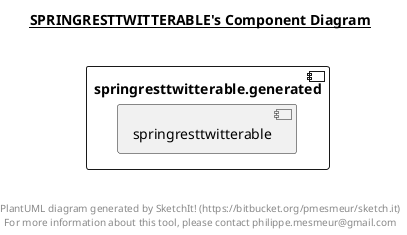 @startuml

title __SPRINGRESTTWITTERABLE's Component Diagram__\n

  component "springresttwitterable.generated" {
        [springresttwitterable]
  }




right footer


PlantUML diagram generated by SketchIt! (https://bitbucket.org/pmesmeur/sketch.it)
For more information about this tool, please contact philippe.mesmeur@gmail.com
endfooter

@enduml
